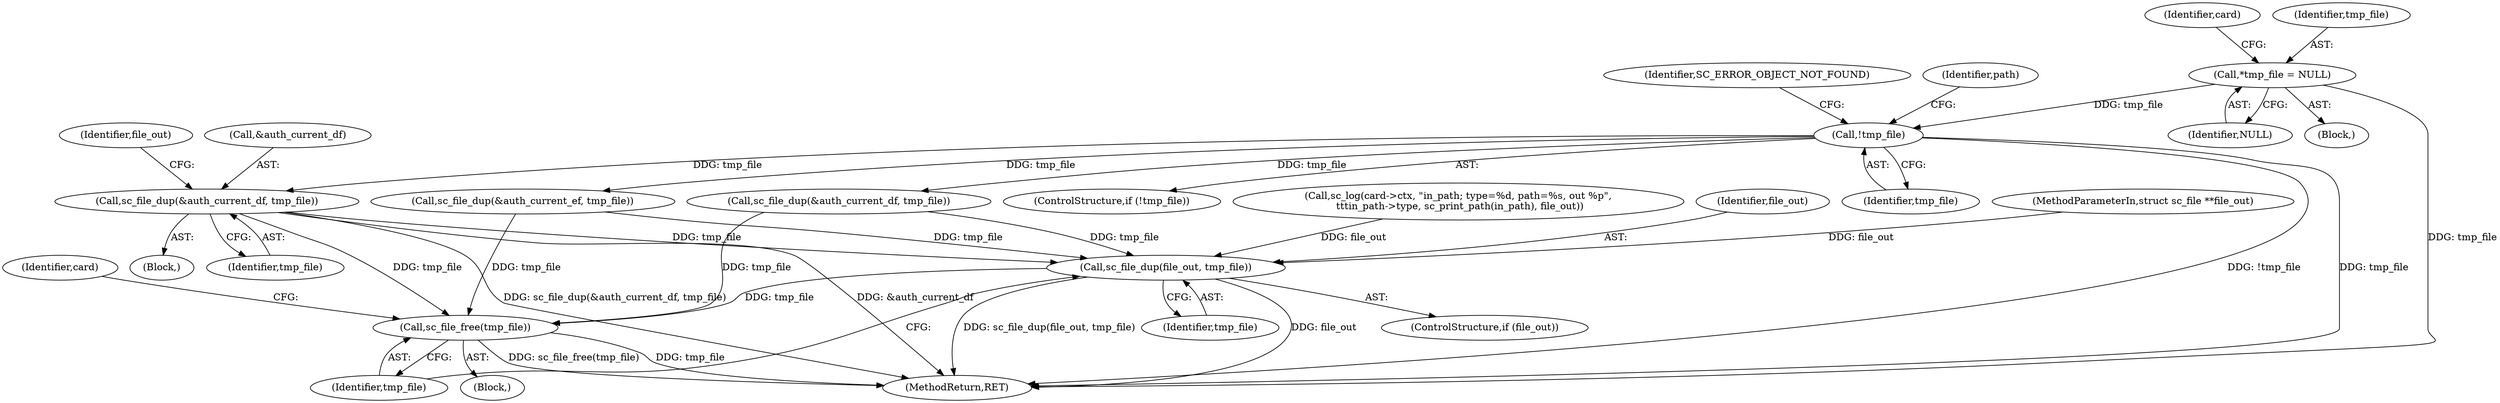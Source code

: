 digraph "0_OpenSC_8fe377e93b4b56060e5bbfb6f3142ceaeca744fa_12@pointer" {
"1000251" [label="(Call,sc_file_dup(&auth_current_df, tmp_file))"];
"1000212" [label="(Call,!tmp_file)"];
"1000107" [label="(Call,*tmp_file = NULL)"];
"1000302" [label="(Call,sc_file_dup(file_out, tmp_file))"];
"1000305" [label="(Call,sc_file_free(tmp_file))"];
"1000222" [label="(Block,)"];
"1000254" [label="(Identifier,tmp_file)"];
"1000301" [label="(Identifier,file_out)"];
"1000107" [label="(Call,*tmp_file = NULL)"];
"1000136" [label="(Call,sc_log(card->ctx, \"in_path; type=%d, path=%s, out %p\",\n \t\t\tin_path->type, sc_print_path(in_path), file_out))"];
"1000252" [label="(Call,&auth_current_df)"];
"1000303" [label="(Identifier,file_out)"];
"1000212" [label="(Call,!tmp_file)"];
"1000219" [label="(Identifier,path)"];
"1000285" [label="(Call,sc_file_dup(&auth_current_ef, tmp_file))"];
"1000109" [label="(Identifier,NULL)"];
"1000251" [label="(Call,sc_file_dup(&auth_current_df, tmp_file))"];
"1000302" [label="(Call,sc_file_dup(file_out, tmp_file))"];
"1000300" [label="(ControlStructure,if (file_out))"];
"1000115" [label="(Identifier,card)"];
"1000567" [label="(Identifier,card)"];
"1000108" [label="(Identifier,tmp_file)"];
"1000215" [label="(Identifier,SC_ERROR_OBJECT_NOT_FOUND)"];
"1000211" [label="(ControlStructure,if (!tmp_file))"];
"1000104" [label="(Block,)"];
"1000570" [label="(MethodReturn,RET)"];
"1000305" [label="(Call,sc_file_free(tmp_file))"];
"1000191" [label="(Block,)"];
"1000103" [label="(MethodParameterIn,struct sc_file **file_out)"];
"1000304" [label="(Identifier,tmp_file)"];
"1000213" [label="(Identifier,tmp_file)"];
"1000306" [label="(Identifier,tmp_file)"];
"1000277" [label="(Call,sc_file_dup(&auth_current_df, tmp_file))"];
"1000251" -> "1000222"  [label="AST: "];
"1000251" -> "1000254"  [label="CFG: "];
"1000252" -> "1000251"  [label="AST: "];
"1000254" -> "1000251"  [label="AST: "];
"1000301" -> "1000251"  [label="CFG: "];
"1000251" -> "1000570"  [label="DDG: sc_file_dup(&auth_current_df, tmp_file)"];
"1000251" -> "1000570"  [label="DDG: &auth_current_df"];
"1000212" -> "1000251"  [label="DDG: tmp_file"];
"1000251" -> "1000302"  [label="DDG: tmp_file"];
"1000251" -> "1000305"  [label="DDG: tmp_file"];
"1000212" -> "1000211"  [label="AST: "];
"1000212" -> "1000213"  [label="CFG: "];
"1000213" -> "1000212"  [label="AST: "];
"1000215" -> "1000212"  [label="CFG: "];
"1000219" -> "1000212"  [label="CFG: "];
"1000212" -> "1000570"  [label="DDG: !tmp_file"];
"1000212" -> "1000570"  [label="DDG: tmp_file"];
"1000107" -> "1000212"  [label="DDG: tmp_file"];
"1000212" -> "1000277"  [label="DDG: tmp_file"];
"1000212" -> "1000285"  [label="DDG: tmp_file"];
"1000107" -> "1000104"  [label="AST: "];
"1000107" -> "1000109"  [label="CFG: "];
"1000108" -> "1000107"  [label="AST: "];
"1000109" -> "1000107"  [label="AST: "];
"1000115" -> "1000107"  [label="CFG: "];
"1000107" -> "1000570"  [label="DDG: tmp_file"];
"1000302" -> "1000300"  [label="AST: "];
"1000302" -> "1000304"  [label="CFG: "];
"1000303" -> "1000302"  [label="AST: "];
"1000304" -> "1000302"  [label="AST: "];
"1000306" -> "1000302"  [label="CFG: "];
"1000302" -> "1000570"  [label="DDG: file_out"];
"1000302" -> "1000570"  [label="DDG: sc_file_dup(file_out, tmp_file)"];
"1000136" -> "1000302"  [label="DDG: file_out"];
"1000103" -> "1000302"  [label="DDG: file_out"];
"1000277" -> "1000302"  [label="DDG: tmp_file"];
"1000285" -> "1000302"  [label="DDG: tmp_file"];
"1000302" -> "1000305"  [label="DDG: tmp_file"];
"1000305" -> "1000191"  [label="AST: "];
"1000305" -> "1000306"  [label="CFG: "];
"1000306" -> "1000305"  [label="AST: "];
"1000567" -> "1000305"  [label="CFG: "];
"1000305" -> "1000570"  [label="DDG: sc_file_free(tmp_file)"];
"1000305" -> "1000570"  [label="DDG: tmp_file"];
"1000285" -> "1000305"  [label="DDG: tmp_file"];
"1000277" -> "1000305"  [label="DDG: tmp_file"];
}
